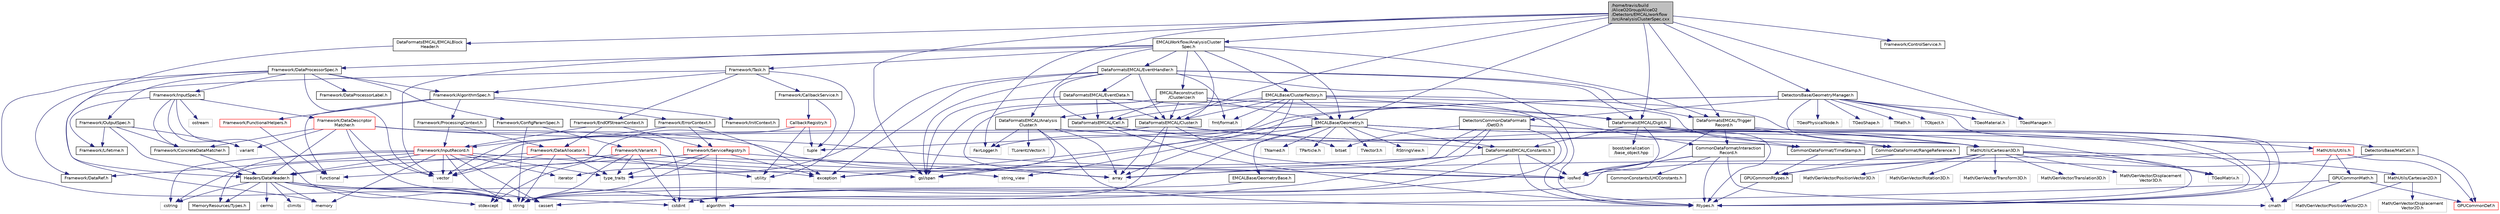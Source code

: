 digraph "/home/travis/build/AliceO2Group/AliceO2/Detectors/EMCAL/workflow/src/AnalysisClusterSpec.cxx"
{
 // INTERACTIVE_SVG=YES
  bgcolor="transparent";
  edge [fontname="Helvetica",fontsize="10",labelfontname="Helvetica",labelfontsize="10"];
  node [fontname="Helvetica",fontsize="10",shape=record];
  Node0 [label="/home/travis/build\l/AliceO2Group/AliceO2\l/Detectors/EMCAL/workflow\l/src/AnalysisClusterSpec.cxx",height=0.2,width=0.4,color="black", fillcolor="grey75", style="filled", fontcolor="black"];
  Node0 -> Node1 [color="midnightblue",fontsize="10",style="solid",fontname="Helvetica"];
  Node1 [label="gsl/span",height=0.2,width=0.4,color="grey75"];
  Node0 -> Node2 [color="midnightblue",fontsize="10",style="solid",fontname="Helvetica"];
  Node2 [label="FairLogger.h",height=0.2,width=0.4,color="grey75"];
  Node0 -> Node3 [color="midnightblue",fontsize="10",style="solid",fontname="Helvetica"];
  Node3 [label="DataFormatsEMCAL/Digit.h",height=0.2,width=0.4,color="black",URL="$d3/d6e/DataFormats_2Detectors_2EMCAL_2include_2DataFormatsEMCAL_2Digit_8h.html"];
  Node3 -> Node4 [color="midnightblue",fontsize="10",style="solid",fontname="Helvetica"];
  Node4 [label="iosfwd",height=0.2,width=0.4,color="grey75"];
  Node3 -> Node5 [color="midnightblue",fontsize="10",style="solid",fontname="Helvetica"];
  Node5 [label="cmath",height=0.2,width=0.4,color="grey75"];
  Node3 -> Node6 [color="midnightblue",fontsize="10",style="solid",fontname="Helvetica"];
  Node6 [label="Rtypes.h",height=0.2,width=0.4,color="grey75"];
  Node3 -> Node7 [color="midnightblue",fontsize="10",style="solid",fontname="Helvetica"];
  Node7 [label="CommonDataFormat/TimeStamp.h",height=0.2,width=0.4,color="black",URL="$df/d5d/common_2include_2CommonDataFormat_2TimeStamp_8h.html"];
  Node7 -> Node8 [color="midnightblue",fontsize="10",style="solid",fontname="Helvetica"];
  Node8 [label="GPUCommonRtypes.h",height=0.2,width=0.4,color="black",URL="$d2/d45/GPUCommonRtypes_8h.html"];
  Node8 -> Node6 [color="midnightblue",fontsize="10",style="solid",fontname="Helvetica"];
  Node3 -> Node9 [color="midnightblue",fontsize="10",style="solid",fontname="Helvetica"];
  Node9 [label="DataFormatsEMCAL/Constants.h",height=0.2,width=0.4,color="black",URL="$dd/dda/DataFormats_2Detectors_2EMCAL_2include_2DataFormatsEMCAL_2Constants_8h.html"];
  Node9 -> Node6 [color="midnightblue",fontsize="10",style="solid",fontname="Helvetica"];
  Node9 -> Node4 [color="midnightblue",fontsize="10",style="solid",fontname="Helvetica"];
  Node9 -> Node10 [color="midnightblue",fontsize="10",style="solid",fontname="Helvetica"];
  Node10 [label="exception",height=0.2,width=0.4,color="grey75"];
  Node9 -> Node11 [color="midnightblue",fontsize="10",style="solid",fontname="Helvetica"];
  Node11 [label="cstdint",height=0.2,width=0.4,color="grey75"];
  Node3 -> Node12 [color="midnightblue",fontsize="10",style="solid",fontname="Helvetica"];
  Node12 [label="boost/serialization\l/base_object.hpp",height=0.2,width=0.4,color="grey75"];
  Node0 -> Node13 [color="midnightblue",fontsize="10",style="solid",fontname="Helvetica"];
  Node13 [label="DataFormatsEMCAL/Cluster.h",height=0.2,width=0.4,color="black",URL="$dc/d27/DataFormats_2Detectors_2EMCAL_2include_2DataFormatsEMCAL_2Cluster_8h.html"];
  Node13 -> Node14 [color="midnightblue",fontsize="10",style="solid",fontname="Helvetica"];
  Node14 [label="array",height=0.2,width=0.4,color="grey75"];
  Node13 -> Node4 [color="midnightblue",fontsize="10",style="solid",fontname="Helvetica"];
  Node13 -> Node15 [color="midnightblue",fontsize="10",style="solid",fontname="Helvetica"];
  Node15 [label="string",height=0.2,width=0.4,color="grey75"];
  Node13 -> Node16 [color="midnightblue",fontsize="10",style="solid",fontname="Helvetica"];
  Node16 [label="vector",height=0.2,width=0.4,color="grey75"];
  Node13 -> Node7 [color="midnightblue",fontsize="10",style="solid",fontname="Helvetica"];
  Node13 -> Node17 [color="midnightblue",fontsize="10",style="solid",fontname="Helvetica"];
  Node17 [label="CommonDataFormat/RangeReference.h",height=0.2,width=0.4,color="black",URL="$de/d64/RangeReference_8h.html",tooltip="Class to refer to the 1st entry and N elements of some group in the continuous container. "];
  Node17 -> Node8 [color="midnightblue",fontsize="10",style="solid",fontname="Helvetica"];
  Node0 -> Node18 [color="midnightblue",fontsize="10",style="solid",fontname="Helvetica"];
  Node18 [label="DataFormatsEMCAL/EMCALBlock\lHeader.h",height=0.2,width=0.4,color="black",URL="$da/d0f/EMCALBlockHeader_8h.html"];
  Node18 -> Node19 [color="midnightblue",fontsize="10",style="solid",fontname="Helvetica"];
  Node19 [label="Headers/DataHeader.h",height=0.2,width=0.4,color="black",URL="$dc/dcd/DataHeader_8h.html"];
  Node19 -> Node11 [color="midnightblue",fontsize="10",style="solid",fontname="Helvetica"];
  Node19 -> Node20 [color="midnightblue",fontsize="10",style="solid",fontname="Helvetica"];
  Node20 [label="memory",height=0.2,width=0.4,color="grey75"];
  Node19 -> Node21 [color="midnightblue",fontsize="10",style="solid",fontname="Helvetica"];
  Node21 [label="cassert",height=0.2,width=0.4,color="grey75"];
  Node19 -> Node22 [color="midnightblue",fontsize="10",style="solid",fontname="Helvetica"];
  Node22 [label="cstring",height=0.2,width=0.4,color="grey75"];
  Node19 -> Node23 [color="midnightblue",fontsize="10",style="solid",fontname="Helvetica"];
  Node23 [label="algorithm",height=0.2,width=0.4,color="grey75"];
  Node19 -> Node24 [color="midnightblue",fontsize="10",style="solid",fontname="Helvetica"];
  Node24 [label="stdexcept",height=0.2,width=0.4,color="grey75"];
  Node19 -> Node15 [color="midnightblue",fontsize="10",style="solid",fontname="Helvetica"];
  Node19 -> Node25 [color="midnightblue",fontsize="10",style="solid",fontname="Helvetica"];
  Node25 [label="climits",height=0.2,width=0.4,color="grey75"];
  Node19 -> Node26 [color="midnightblue",fontsize="10",style="solid",fontname="Helvetica"];
  Node26 [label="MemoryResources/Types.h",height=0.2,width=0.4,color="black",URL="$d7/df8/Types_8h.html"];
  Node19 -> Node27 [color="midnightblue",fontsize="10",style="solid",fontname="Helvetica"];
  Node27 [label="cerrno",height=0.2,width=0.4,color="grey75"];
  Node0 -> Node28 [color="midnightblue",fontsize="10",style="solid",fontname="Helvetica"];
  Node28 [label="DataFormatsEMCAL/Trigger\lRecord.h",height=0.2,width=0.4,color="black",URL="$d9/d38/EMCAL_2include_2DataFormatsEMCAL_2TriggerRecord_8h.html"];
  Node28 -> Node4 [color="midnightblue",fontsize="10",style="solid",fontname="Helvetica"];
  Node28 -> Node6 [color="midnightblue",fontsize="10",style="solid",fontname="Helvetica"];
  Node28 -> Node29 [color="midnightblue",fontsize="10",style="solid",fontname="Helvetica"];
  Node29 [label="CommonDataFormat/Interaction\lRecord.h",height=0.2,width=0.4,color="black",URL="$d9/d80/InteractionRecord_8h.html"];
  Node29 -> Node6 [color="midnightblue",fontsize="10",style="solid",fontname="Helvetica"];
  Node29 -> Node4 [color="midnightblue",fontsize="10",style="solid",fontname="Helvetica"];
  Node29 -> Node5 [color="midnightblue",fontsize="10",style="solid",fontname="Helvetica"];
  Node29 -> Node11 [color="midnightblue",fontsize="10",style="solid",fontname="Helvetica"];
  Node29 -> Node30 [color="midnightblue",fontsize="10",style="solid",fontname="Helvetica"];
  Node30 [label="CommonConstants/LHCConstants.h",height=0.2,width=0.4,color="black",URL="$d4/dc6/LHCConstants_8h.html",tooltip="Header to collect LHC related constants. "];
  Node28 -> Node17 [color="midnightblue",fontsize="10",style="solid",fontname="Helvetica"];
  Node0 -> Node31 [color="midnightblue",fontsize="10",style="solid",fontname="Helvetica"];
  Node31 [label="EMCALWorkflow/AnalysisCluster\lSpec.h",height=0.2,width=0.4,color="black",URL="$d3/dd3/AnalysisClusterSpec_8h.html"];
  Node31 -> Node16 [color="midnightblue",fontsize="10",style="solid",fontname="Helvetica"];
  Node31 -> Node13 [color="midnightblue",fontsize="10",style="solid",fontname="Helvetica"];
  Node31 -> Node28 [color="midnightblue",fontsize="10",style="solid",fontname="Helvetica"];
  Node31 -> Node32 [color="midnightblue",fontsize="10",style="solid",fontname="Helvetica"];
  Node32 [label="DataFormatsEMCAL/Analysis\lCluster.h",height=0.2,width=0.4,color="black",URL="$d8/da3/AnalysisCluster_8h.html"];
  Node32 -> Node2 [color="midnightblue",fontsize="10",style="solid",fontname="Helvetica"];
  Node32 -> Node1 [color="midnightblue",fontsize="10",style="solid",fontname="Helvetica"];
  Node32 -> Node14 [color="midnightblue",fontsize="10",style="solid",fontname="Helvetica"];
  Node32 -> Node6 [color="midnightblue",fontsize="10",style="solid",fontname="Helvetica"];
  Node32 -> Node33 [color="midnightblue",fontsize="10",style="solid",fontname="Helvetica"];
  Node33 [label="MathUtils/Cartesian3D.h",height=0.2,width=0.4,color="black",URL="$dd/d76/Cartesian3D_8h.html"];
  Node33 -> Node34 [color="midnightblue",fontsize="10",style="solid",fontname="Helvetica"];
  Node34 [label="Math/GenVector/Displacement\lVector3D.h",height=0.2,width=0.4,color="grey75"];
  Node33 -> Node35 [color="midnightblue",fontsize="10",style="solid",fontname="Helvetica"];
  Node35 [label="Math/GenVector/PositionVector3D.h",height=0.2,width=0.4,color="grey75"];
  Node33 -> Node36 [color="midnightblue",fontsize="10",style="solid",fontname="Helvetica"];
  Node36 [label="Math/GenVector/Rotation3D.h",height=0.2,width=0.4,color="grey75"];
  Node33 -> Node37 [color="midnightblue",fontsize="10",style="solid",fontname="Helvetica"];
  Node37 [label="Math/GenVector/Transform3D.h",height=0.2,width=0.4,color="grey75"];
  Node33 -> Node38 [color="midnightblue",fontsize="10",style="solid",fontname="Helvetica"];
  Node38 [label="Math/GenVector/Translation3D.h",height=0.2,width=0.4,color="grey75"];
  Node33 -> Node6 [color="midnightblue",fontsize="10",style="solid",fontname="Helvetica"];
  Node33 -> Node39 [color="midnightblue",fontsize="10",style="solid",fontname="Helvetica"];
  Node39 [label="TGeoMatrix.h",height=0.2,width=0.4,color="grey75"];
  Node33 -> Node4 [color="midnightblue",fontsize="10",style="solid",fontname="Helvetica"];
  Node33 -> Node40 [color="midnightblue",fontsize="10",style="solid",fontname="Helvetica"];
  Node40 [label="MathUtils/Cartesian2D.h",height=0.2,width=0.4,color="black",URL="$d2/dd0/Cartesian2D_8h.html"];
  Node40 -> Node41 [color="midnightblue",fontsize="10",style="solid",fontname="Helvetica"];
  Node41 [label="Math/GenVector/Displacement\lVector2D.h",height=0.2,width=0.4,color="grey75"];
  Node40 -> Node42 [color="midnightblue",fontsize="10",style="solid",fontname="Helvetica"];
  Node42 [label="Math/GenVector/PositionVector2D.h",height=0.2,width=0.4,color="grey75"];
  Node32 -> Node43 [color="midnightblue",fontsize="10",style="solid",fontname="Helvetica"];
  Node43 [label="TLorentzVector.h",height=0.2,width=0.4,color="grey75"];
  Node31 -> Node44 [color="midnightblue",fontsize="10",style="solid",fontname="Helvetica"];
  Node44 [label="DataFormatsEMCAL/EventHandler.h",height=0.2,width=0.4,color="black",URL="$da/dcc/EventHandler_8h.html"];
  Node44 -> Node10 [color="midnightblue",fontsize="10",style="solid",fontname="Helvetica"];
  Node44 -> Node45 [color="midnightblue",fontsize="10",style="solid",fontname="Helvetica"];
  Node45 [label="iterator",height=0.2,width=0.4,color="grey75"];
  Node44 -> Node1 [color="midnightblue",fontsize="10",style="solid",fontname="Helvetica"];
  Node44 -> Node6 [color="midnightblue",fontsize="10",style="solid",fontname="Helvetica"];
  Node44 -> Node46 [color="midnightblue",fontsize="10",style="solid",fontname="Helvetica"];
  Node46 [label="fmt/format.h",height=0.2,width=0.4,color="grey75"];
  Node44 -> Node47 [color="midnightblue",fontsize="10",style="solid",fontname="Helvetica"];
  Node47 [label="DataFormatsEMCAL/Cell.h",height=0.2,width=0.4,color="black",URL="$d5/dd3/DataFormats_2Detectors_2EMCAL_2include_2DataFormatsEMCAL_2Cell_8h.html"];
  Node47 -> Node48 [color="midnightblue",fontsize="10",style="solid",fontname="Helvetica"];
  Node48 [label="bitset",height=0.2,width=0.4,color="grey75"];
  Node47 -> Node6 [color="midnightblue",fontsize="10",style="solid",fontname="Helvetica"];
  Node47 -> Node9 [color="midnightblue",fontsize="10",style="solid",fontname="Helvetica"];
  Node44 -> Node13 [color="midnightblue",fontsize="10",style="solid",fontname="Helvetica"];
  Node44 -> Node3 [color="midnightblue",fontsize="10",style="solid",fontname="Helvetica"];
  Node44 -> Node49 [color="midnightblue",fontsize="10",style="solid",fontname="Helvetica"];
  Node49 [label="DataFormatsEMCAL/EventData.h",height=0.2,width=0.4,color="black",URL="$dd/df3/EventData_8h.html"];
  Node49 -> Node1 [color="midnightblue",fontsize="10",style="solid",fontname="Helvetica"];
  Node49 -> Node29 [color="midnightblue",fontsize="10",style="solid",fontname="Helvetica"];
  Node49 -> Node47 [color="midnightblue",fontsize="10",style="solid",fontname="Helvetica"];
  Node49 -> Node13 [color="midnightblue",fontsize="10",style="solid",fontname="Helvetica"];
  Node44 -> Node28 [color="midnightblue",fontsize="10",style="solid",fontname="Helvetica"];
  Node31 -> Node50 [color="midnightblue",fontsize="10",style="solid",fontname="Helvetica"];
  Node50 [label="EMCALBase/Geometry.h",height=0.2,width=0.4,color="black",URL="$dd/da8/EMCAL_2base_2include_2EMCALBase_2Geometry_8h.html"];
  Node50 -> Node10 [color="midnightblue",fontsize="10",style="solid",fontname="Helvetica"];
  Node50 -> Node15 [color="midnightblue",fontsize="10",style="solid",fontname="Helvetica"];
  Node50 -> Node51 [color="midnightblue",fontsize="10",style="solid",fontname="Helvetica"];
  Node51 [label="tuple",height=0.2,width=0.4,color="grey75"];
  Node50 -> Node16 [color="midnightblue",fontsize="10",style="solid",fontname="Helvetica"];
  Node50 -> Node52 [color="midnightblue",fontsize="10",style="solid",fontname="Helvetica"];
  Node52 [label="RStringView.h",height=0.2,width=0.4,color="grey75"];
  Node50 -> Node39 [color="midnightblue",fontsize="10",style="solid",fontname="Helvetica"];
  Node50 -> Node53 [color="midnightblue",fontsize="10",style="solid",fontname="Helvetica"];
  Node53 [label="TNamed.h",height=0.2,width=0.4,color="grey75"];
  Node50 -> Node54 [color="midnightblue",fontsize="10",style="solid",fontname="Helvetica"];
  Node54 [label="TParticle.h",height=0.2,width=0.4,color="grey75"];
  Node50 -> Node55 [color="midnightblue",fontsize="10",style="solid",fontname="Helvetica"];
  Node55 [label="TVector3.h",height=0.2,width=0.4,color="grey75"];
  Node50 -> Node9 [color="midnightblue",fontsize="10",style="solid",fontname="Helvetica"];
  Node50 -> Node56 [color="midnightblue",fontsize="10",style="solid",fontname="Helvetica"];
  Node56 [label="EMCALBase/GeometryBase.h",height=0.2,width=0.4,color="black",URL="$d5/d5e/GeometryBase_8h.html"];
  Node56 -> Node15 [color="midnightblue",fontsize="10",style="solid",fontname="Helvetica"];
  Node50 -> Node33 [color="midnightblue",fontsize="10",style="solid",fontname="Helvetica"];
  Node31 -> Node57 [color="midnightblue",fontsize="10",style="solid",fontname="Helvetica"];
  Node57 [label="EMCALBase/ClusterFactory.h",height=0.2,width=0.4,color="black",URL="$d0/d55/ClusterFactory_8h.html"];
  Node57 -> Node14 [color="midnightblue",fontsize="10",style="solid",fontname="Helvetica"];
  Node57 -> Node1 [color="midnightblue",fontsize="10",style="solid",fontname="Helvetica"];
  Node57 -> Node6 [color="midnightblue",fontsize="10",style="solid",fontname="Helvetica"];
  Node57 -> Node46 [color="midnightblue",fontsize="10",style="solid",fontname="Helvetica"];
  Node57 -> Node13 [color="midnightblue",fontsize="10",style="solid",fontname="Helvetica"];
  Node57 -> Node3 [color="midnightblue",fontsize="10",style="solid",fontname="Helvetica"];
  Node57 -> Node47 [color="midnightblue",fontsize="10",style="solid",fontname="Helvetica"];
  Node57 -> Node32 [color="midnightblue",fontsize="10",style="solid",fontname="Helvetica"];
  Node57 -> Node50 [color="midnightblue",fontsize="10",style="solid",fontname="Helvetica"];
  Node57 -> Node33 [color="midnightblue",fontsize="10",style="solid",fontname="Helvetica"];
  Node31 -> Node58 [color="midnightblue",fontsize="10",style="solid",fontname="Helvetica"];
  Node58 [label="EMCALReconstruction\l/Clusterizer.h",height=0.2,width=0.4,color="black",URL="$da/d9a/EMCAL_2reconstruction_2include_2EMCALReconstruction_2Clusterizer_8h.html"];
  Node58 -> Node14 [color="midnightblue",fontsize="10",style="solid",fontname="Helvetica"];
  Node58 -> Node1 [color="midnightblue",fontsize="10",style="solid",fontname="Helvetica"];
  Node58 -> Node6 [color="midnightblue",fontsize="10",style="solid",fontname="Helvetica"];
  Node58 -> Node13 [color="midnightblue",fontsize="10",style="solid",fontname="Helvetica"];
  Node58 -> Node3 [color="midnightblue",fontsize="10",style="solid",fontname="Helvetica"];
  Node58 -> Node47 [color="midnightblue",fontsize="10",style="solid",fontname="Helvetica"];
  Node58 -> Node50 [color="midnightblue",fontsize="10",style="solid",fontname="Helvetica"];
  Node31 -> Node59 [color="midnightblue",fontsize="10",style="solid",fontname="Helvetica"];
  Node59 [label="Framework/DataProcessorSpec.h",height=0.2,width=0.4,color="black",URL="$d0/df4/DataProcessorSpec_8h.html"];
  Node59 -> Node60 [color="midnightblue",fontsize="10",style="solid",fontname="Helvetica"];
  Node60 [label="Framework/AlgorithmSpec.h",height=0.2,width=0.4,color="black",URL="$d0/d14/AlgorithmSpec_8h.html"];
  Node60 -> Node61 [color="midnightblue",fontsize="10",style="solid",fontname="Helvetica"];
  Node61 [label="Framework/ProcessingContext.h",height=0.2,width=0.4,color="black",URL="$de/d6a/ProcessingContext_8h.html"];
  Node61 -> Node62 [color="midnightblue",fontsize="10",style="solid",fontname="Helvetica"];
  Node62 [label="Framework/InputRecord.h",height=0.2,width=0.4,color="red",URL="$d6/d5c/InputRecord_8h.html"];
  Node62 -> Node63 [color="midnightblue",fontsize="10",style="solid",fontname="Helvetica"];
  Node63 [label="Framework/DataRef.h",height=0.2,width=0.4,color="black",URL="$d5/dfb/DataRef_8h.html"];
  Node62 -> Node26 [color="midnightblue",fontsize="10",style="solid",fontname="Helvetica"];
  Node62 -> Node19 [color="midnightblue",fontsize="10",style="solid",fontname="Helvetica"];
  Node62 -> Node45 [color="midnightblue",fontsize="10",style="solid",fontname="Helvetica"];
  Node62 -> Node15 [color="midnightblue",fontsize="10",style="solid",fontname="Helvetica"];
  Node62 -> Node16 [color="midnightblue",fontsize="10",style="solid",fontname="Helvetica"];
  Node62 -> Node22 [color="midnightblue",fontsize="10",style="solid",fontname="Helvetica"];
  Node62 -> Node21 [color="midnightblue",fontsize="10",style="solid",fontname="Helvetica"];
  Node62 -> Node10 [color="midnightblue",fontsize="10",style="solid",fontname="Helvetica"];
  Node62 -> Node20 [color="midnightblue",fontsize="10",style="solid",fontname="Helvetica"];
  Node62 -> Node75 [color="midnightblue",fontsize="10",style="solid",fontname="Helvetica"];
  Node75 [label="type_traits",height=0.2,width=0.4,color="grey75"];
  Node61 -> Node126 [color="midnightblue",fontsize="10",style="solid",fontname="Helvetica"];
  Node126 [label="Framework/DataAllocator.h",height=0.2,width=0.4,color="red",URL="$d1/d28/DataAllocator_8h.html"];
  Node126 -> Node19 [color="midnightblue",fontsize="10",style="solid",fontname="Helvetica"];
  Node126 -> Node1 [color="midnightblue",fontsize="10",style="solid",fontname="Helvetica"];
  Node126 -> Node16 [color="midnightblue",fontsize="10",style="solid",fontname="Helvetica"];
  Node126 -> Node15 [color="midnightblue",fontsize="10",style="solid",fontname="Helvetica"];
  Node126 -> Node81 [color="midnightblue",fontsize="10",style="solid",fontname="Helvetica"];
  Node81 [label="utility",height=0.2,width=0.4,color="grey75"];
  Node126 -> Node75 [color="midnightblue",fontsize="10",style="solid",fontname="Helvetica"];
  Node60 -> Node172 [color="midnightblue",fontsize="10",style="solid",fontname="Helvetica"];
  Node172 [label="Framework/ErrorContext.h",height=0.2,width=0.4,color="black",URL="$d7/dad/ErrorContext_8h.html"];
  Node172 -> Node62 [color="midnightblue",fontsize="10",style="solid",fontname="Helvetica"];
  Node172 -> Node173 [color="midnightblue",fontsize="10",style="solid",fontname="Helvetica"];
  Node173 [label="Framework/ServiceRegistry.h",height=0.2,width=0.4,color="red",URL="$d8/d17/ServiceRegistry_8h.html"];
  Node173 -> Node23 [color="midnightblue",fontsize="10",style="solid",fontname="Helvetica"];
  Node173 -> Node14 [color="midnightblue",fontsize="10",style="solid",fontname="Helvetica"];
  Node173 -> Node10 [color="midnightblue",fontsize="10",style="solid",fontname="Helvetica"];
  Node173 -> Node122 [color="midnightblue",fontsize="10",style="solid",fontname="Helvetica"];
  Node122 [label="functional",height=0.2,width=0.4,color="grey75"];
  Node173 -> Node15 [color="midnightblue",fontsize="10",style="solid",fontname="Helvetica"];
  Node173 -> Node75 [color="midnightblue",fontsize="10",style="solid",fontname="Helvetica"];
  Node172 -> Node10 [color="midnightblue",fontsize="10",style="solid",fontname="Helvetica"];
  Node60 -> Node176 [color="midnightblue",fontsize="10",style="solid",fontname="Helvetica"];
  Node176 [label="Framework/InitContext.h",height=0.2,width=0.4,color="black",URL="$d4/d2b/InitContext_8h.html"];
  Node60 -> Node151 [color="midnightblue",fontsize="10",style="solid",fontname="Helvetica"];
  Node151 [label="Framework/FunctionalHelpers.h",height=0.2,width=0.4,color="red",URL="$de/d9b/FunctionalHelpers_8h.html"];
  Node151 -> Node122 [color="midnightblue",fontsize="10",style="solid",fontname="Helvetica"];
  Node60 -> Node122 [color="midnightblue",fontsize="10",style="solid",fontname="Helvetica"];
  Node59 -> Node177 [color="midnightblue",fontsize="10",style="solid",fontname="Helvetica"];
  Node177 [label="Framework/ConfigParamSpec.h",height=0.2,width=0.4,color="black",URL="$d0/d1c/ConfigParamSpec_8h.html"];
  Node177 -> Node178 [color="midnightblue",fontsize="10",style="solid",fontname="Helvetica"];
  Node178 [label="Framework/Variant.h",height=0.2,width=0.4,color="red",URL="$de/d56/Variant_8h.html"];
  Node178 -> Node75 [color="midnightblue",fontsize="10",style="solid",fontname="Helvetica"];
  Node178 -> Node22 [color="midnightblue",fontsize="10",style="solid",fontname="Helvetica"];
  Node178 -> Node11 [color="midnightblue",fontsize="10",style="solid",fontname="Helvetica"];
  Node178 -> Node24 [color="midnightblue",fontsize="10",style="solid",fontname="Helvetica"];
  Node178 -> Node4 [color="midnightblue",fontsize="10",style="solid",fontname="Helvetica"];
  Node178 -> Node181 [color="midnightblue",fontsize="10",style="solid",fontname="Helvetica"];
  Node181 [label="string_view",height=0.2,width=0.4,color="grey75"];
  Node178 -> Node15 [color="midnightblue",fontsize="10",style="solid",fontname="Helvetica"];
  Node177 -> Node15 [color="midnightblue",fontsize="10",style="solid",fontname="Helvetica"];
  Node59 -> Node182 [color="midnightblue",fontsize="10",style="solid",fontname="Helvetica"];
  Node182 [label="Framework/DataProcessorLabel.h",height=0.2,width=0.4,color="black",URL="$d1/df2/DataProcessorLabel_8h.html"];
  Node59 -> Node63 [color="midnightblue",fontsize="10",style="solid",fontname="Helvetica"];
  Node59 -> Node98 [color="midnightblue",fontsize="10",style="solid",fontname="Helvetica"];
  Node98 [label="Framework/InputSpec.h",height=0.2,width=0.4,color="black",URL="$d5/d3f/InputSpec_8h.html"];
  Node98 -> Node95 [color="midnightblue",fontsize="10",style="solid",fontname="Helvetica"];
  Node95 [label="Framework/Lifetime.h",height=0.2,width=0.4,color="black",URL="$dc/dca/Lifetime_8h.html"];
  Node98 -> Node96 [color="midnightblue",fontsize="10",style="solid",fontname="Helvetica"];
  Node96 [label="Framework/ConcreteDataMatcher.h",height=0.2,width=0.4,color="black",URL="$d0/d1b/ConcreteDataMatcher_8h.html"];
  Node96 -> Node19 [color="midnightblue",fontsize="10",style="solid",fontname="Helvetica"];
  Node98 -> Node99 [color="midnightblue",fontsize="10",style="solid",fontname="Helvetica"];
  Node99 [label="Framework/DataDescriptor\lMatcher.h",height=0.2,width=0.4,color="red",URL="$d3/da3/DataDescriptorMatcher_8h.html"];
  Node99 -> Node96 [color="midnightblue",fontsize="10",style="solid",fontname="Helvetica"];
  Node99 -> Node19 [color="midnightblue",fontsize="10",style="solid",fontname="Helvetica"];
  Node99 -> Node14 [color="midnightblue",fontsize="10",style="solid",fontname="Helvetica"];
  Node99 -> Node11 [color="midnightblue",fontsize="10",style="solid",fontname="Helvetica"];
  Node99 -> Node4 [color="midnightblue",fontsize="10",style="solid",fontname="Helvetica"];
  Node99 -> Node15 [color="midnightblue",fontsize="10",style="solid",fontname="Helvetica"];
  Node99 -> Node97 [color="midnightblue",fontsize="10",style="solid",fontname="Helvetica"];
  Node97 [label="variant",height=0.2,width=0.4,color="grey75"];
  Node99 -> Node16 [color="midnightblue",fontsize="10",style="solid",fontname="Helvetica"];
  Node98 -> Node15 [color="midnightblue",fontsize="10",style="solid",fontname="Helvetica"];
  Node98 -> Node115 [color="midnightblue",fontsize="10",style="solid",fontname="Helvetica"];
  Node115 [label="ostream",height=0.2,width=0.4,color="grey75"];
  Node98 -> Node97 [color="midnightblue",fontsize="10",style="solid",fontname="Helvetica"];
  Node59 -> Node94 [color="midnightblue",fontsize="10",style="solid",fontname="Helvetica"];
  Node94 [label="Framework/OutputSpec.h",height=0.2,width=0.4,color="black",URL="$db/d2d/OutputSpec_8h.html"];
  Node94 -> Node19 [color="midnightblue",fontsize="10",style="solid",fontname="Helvetica"];
  Node94 -> Node95 [color="midnightblue",fontsize="10",style="solid",fontname="Helvetica"];
  Node94 -> Node96 [color="midnightblue",fontsize="10",style="solid",fontname="Helvetica"];
  Node94 -> Node97 [color="midnightblue",fontsize="10",style="solid",fontname="Helvetica"];
  Node59 -> Node15 [color="midnightblue",fontsize="10",style="solid",fontname="Helvetica"];
  Node59 -> Node16 [color="midnightblue",fontsize="10",style="solid",fontname="Helvetica"];
  Node31 -> Node183 [color="midnightblue",fontsize="10",style="solid",fontname="Helvetica"];
  Node183 [label="Framework/Task.h",height=0.2,width=0.4,color="black",URL="$df/d4f/Task_8h.html"];
  Node183 -> Node60 [color="midnightblue",fontsize="10",style="solid",fontname="Helvetica"];
  Node183 -> Node184 [color="midnightblue",fontsize="10",style="solid",fontname="Helvetica"];
  Node184 [label="Framework/CallbackService.h",height=0.2,width=0.4,color="black",URL="$d9/d7f/CallbackService_8h.html"];
  Node184 -> Node185 [color="midnightblue",fontsize="10",style="solid",fontname="Helvetica"];
  Node185 [label="CallbackRegistry.h",height=0.2,width=0.4,color="red",URL="$d7/d3e/CallbackRegistry_8h.html",tooltip="A generic registry for callbacks. "];
  Node185 -> Node51 [color="midnightblue",fontsize="10",style="solid",fontname="Helvetica"];
  Node185 -> Node24 [color="midnightblue",fontsize="10",style="solid",fontname="Helvetica"];
  Node185 -> Node81 [color="midnightblue",fontsize="10",style="solid",fontname="Helvetica"];
  Node184 -> Node51 [color="midnightblue",fontsize="10",style="solid",fontname="Helvetica"];
  Node183 -> Node186 [color="midnightblue",fontsize="10",style="solid",fontname="Helvetica"];
  Node186 [label="Framework/EndOfStreamContext.h",height=0.2,width=0.4,color="black",URL="$d0/d77/EndOfStreamContext_8h.html"];
  Node186 -> Node62 [color="midnightblue",fontsize="10",style="solid",fontname="Helvetica"];
  Node186 -> Node173 [color="midnightblue",fontsize="10",style="solid",fontname="Helvetica"];
  Node186 -> Node126 [color="midnightblue",fontsize="10",style="solid",fontname="Helvetica"];
  Node183 -> Node81 [color="midnightblue",fontsize="10",style="solid",fontname="Helvetica"];
  Node183 -> Node20 [color="midnightblue",fontsize="10",style="solid",fontname="Helvetica"];
  Node0 -> Node187 [color="midnightblue",fontsize="10",style="solid",fontname="Helvetica"];
  Node187 [label="Framework/ControlService.h",height=0.2,width=0.4,color="black",URL="$d2/d43/ControlService_8h.html"];
  Node0 -> Node50 [color="midnightblue",fontsize="10",style="solid",fontname="Helvetica"];
  Node0 -> Node188 [color="midnightblue",fontsize="10",style="solid",fontname="Helvetica"];
  Node188 [label="DetectorsBase/GeometryManager.h",height=0.2,width=0.4,color="black",URL="$db/dcc/Detectors_2Base_2include_2DetectorsBase_2GeometryManager_8h.html"];
  Node188 -> Node189 [color="midnightblue",fontsize="10",style="solid",fontname="Helvetica"];
  Node189 [label="TGeoManager.h",height=0.2,width=0.4,color="grey75"];
  Node188 -> Node190 [color="midnightblue",fontsize="10",style="solid",fontname="Helvetica"];
  Node190 [label="TGeoMaterial.h",height=0.2,width=0.4,color="grey75"];
  Node188 -> Node191 [color="midnightblue",fontsize="10",style="solid",fontname="Helvetica"];
  Node191 [label="TGeoPhysicalNode.h",height=0.2,width=0.4,color="grey75"];
  Node188 -> Node192 [color="midnightblue",fontsize="10",style="solid",fontname="Helvetica"];
  Node192 [label="TGeoShape.h",height=0.2,width=0.4,color="grey75"];
  Node188 -> Node193 [color="midnightblue",fontsize="10",style="solid",fontname="Helvetica"];
  Node193 [label="TMath.h",height=0.2,width=0.4,color="grey75"];
  Node188 -> Node194 [color="midnightblue",fontsize="10",style="solid",fontname="Helvetica"];
  Node194 [label="TObject.h",height=0.2,width=0.4,color="grey75"];
  Node188 -> Node181 [color="midnightblue",fontsize="10",style="solid",fontname="Helvetica"];
  Node188 -> Node195 [color="midnightblue",fontsize="10",style="solid",fontname="Helvetica"];
  Node195 [label="DetectorsCommonDataFormats\l/DetID.h",height=0.2,width=0.4,color="black",URL="$d6/d31/DetID_8h.html"];
  Node195 -> Node6 [color="midnightblue",fontsize="10",style="solid",fontname="Helvetica"];
  Node195 -> Node14 [color="midnightblue",fontsize="10",style="solid",fontname="Helvetica"];
  Node195 -> Node48 [color="midnightblue",fontsize="10",style="solid",fontname="Helvetica"];
  Node195 -> Node21 [color="midnightblue",fontsize="10",style="solid",fontname="Helvetica"];
  Node195 -> Node11 [color="midnightblue",fontsize="10",style="solid",fontname="Helvetica"];
  Node195 -> Node75 [color="midnightblue",fontsize="10",style="solid",fontname="Helvetica"];
  Node195 -> Node196 [color="midnightblue",fontsize="10",style="solid",fontname="Helvetica"];
  Node196 [label="MathUtils/Utils.h",height=0.2,width=0.4,color="red",URL="$d9/d52/Common_2MathUtils_2include_2MathUtils_2Utils_8h.html"];
  Node196 -> Node14 [color="midnightblue",fontsize="10",style="solid",fontname="Helvetica"];
  Node196 -> Node5 [color="midnightblue",fontsize="10",style="solid",fontname="Helvetica"];
  Node196 -> Node197 [color="midnightblue",fontsize="10",style="solid",fontname="Helvetica"];
  Node197 [label="GPUCommonDef.h",height=0.2,width=0.4,color="red",URL="$df/d21/GPUCommonDef_8h.html"];
  Node196 -> Node200 [color="midnightblue",fontsize="10",style="solid",fontname="Helvetica"];
  Node200 [label="GPUCommonMath.h",height=0.2,width=0.4,color="black",URL="$d6/da2/GPUCommonMath_8h.html"];
  Node200 -> Node197 [color="midnightblue",fontsize="10",style="solid",fontname="Helvetica"];
  Node200 -> Node5 [color="midnightblue",fontsize="10",style="solid",fontname="Helvetica"];
  Node200 -> Node23 [color="midnightblue",fontsize="10",style="solid",fontname="Helvetica"];
  Node188 -> Node2 [color="midnightblue",fontsize="10",style="solid",fontname="Helvetica"];
  Node188 -> Node33 [color="midnightblue",fontsize="10",style="solid",fontname="Helvetica"];
  Node188 -> Node202 [color="midnightblue",fontsize="10",style="solid",fontname="Helvetica"];
  Node202 [label="DetectorsBase/MatCell.h",height=0.2,width=0.4,color="black",URL="$db/dba/MatCell_8h.html",tooltip="Declarations for material properties of the cell (voxel) "];
  Node202 -> Node197 [color="midnightblue",fontsize="10",style="solid",fontname="Helvetica"];
  Node202 -> Node8 [color="midnightblue",fontsize="10",style="solid",fontname="Helvetica"];
  Node0 -> Node189 [color="midnightblue",fontsize="10",style="solid",fontname="Helvetica"];
}
